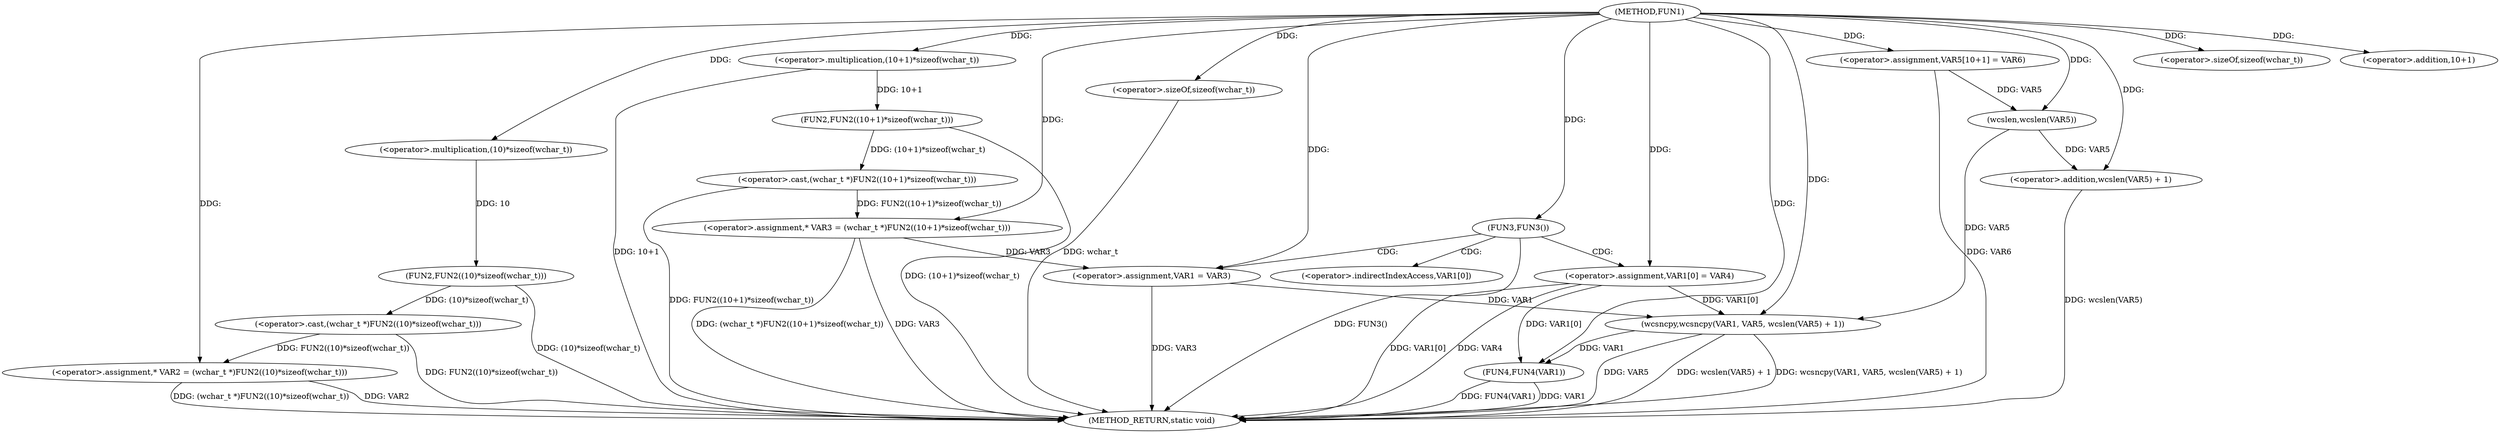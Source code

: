 digraph FUN1 {  
"1000100" [label = "(METHOD,FUN1)" ]
"1000150" [label = "(METHOD_RETURN,static void)" ]
"1000104" [label = "(<operator>.assignment,* VAR2 = (wchar_t *)FUN2((10)*sizeof(wchar_t)))" ]
"1000106" [label = "(<operator>.cast,(wchar_t *)FUN2((10)*sizeof(wchar_t)))" ]
"1000108" [label = "(FUN2,FUN2((10)*sizeof(wchar_t)))" ]
"1000109" [label = "(<operator>.multiplication,(10)*sizeof(wchar_t))" ]
"1000111" [label = "(<operator>.sizeOf,sizeof(wchar_t))" ]
"1000114" [label = "(<operator>.assignment,* VAR3 = (wchar_t *)FUN2((10+1)*sizeof(wchar_t)))" ]
"1000116" [label = "(<operator>.cast,(wchar_t *)FUN2((10+1)*sizeof(wchar_t)))" ]
"1000118" [label = "(FUN2,FUN2((10+1)*sizeof(wchar_t)))" ]
"1000119" [label = "(<operator>.multiplication,(10+1)*sizeof(wchar_t))" ]
"1000120" [label = "(<operator>.addition,10+1)" ]
"1000123" [label = "(<operator>.sizeOf,sizeof(wchar_t))" ]
"1000126" [label = "(FUN3,FUN3())" ]
"1000128" [label = "(<operator>.assignment,VAR1 = VAR3)" ]
"1000131" [label = "(<operator>.assignment,VAR1[0] = VAR4)" ]
"1000138" [label = "(<operator>.assignment,VAR5[10+1] = VAR6)" ]
"1000141" [label = "(wcsncpy,wcsncpy(VAR1, VAR5, wcslen(VAR5) + 1))" ]
"1000144" [label = "(<operator>.addition,wcslen(VAR5) + 1)" ]
"1000145" [label = "(wcslen,wcslen(VAR5))" ]
"1000148" [label = "(FUN4,FUN4(VAR1))" ]
"1000132" [label = "(<operator>.indirectIndexAccess,VAR1[0])" ]
  "1000106" -> "1000150"  [ label = "DDG: FUN2((10)*sizeof(wchar_t))"] 
  "1000104" -> "1000150"  [ label = "DDG: VAR2"] 
  "1000138" -> "1000150"  [ label = "DDG: VAR6"] 
  "1000141" -> "1000150"  [ label = "DDG: wcslen(VAR5) + 1"] 
  "1000114" -> "1000150"  [ label = "DDG: VAR3"] 
  "1000116" -> "1000150"  [ label = "DDG: FUN2((10+1)*sizeof(wchar_t))"] 
  "1000118" -> "1000150"  [ label = "DDG: (10+1)*sizeof(wchar_t)"] 
  "1000114" -> "1000150"  [ label = "DDG: (wchar_t *)FUN2((10+1)*sizeof(wchar_t))"] 
  "1000128" -> "1000150"  [ label = "DDG: VAR3"] 
  "1000126" -> "1000150"  [ label = "DDG: FUN3()"] 
  "1000131" -> "1000150"  [ label = "DDG: VAR1[0]"] 
  "1000141" -> "1000150"  [ label = "DDG: wcsncpy(VAR1, VAR5, wcslen(VAR5) + 1)"] 
  "1000148" -> "1000150"  [ label = "DDG: VAR1"] 
  "1000148" -> "1000150"  [ label = "DDG: FUN4(VAR1)"] 
  "1000131" -> "1000150"  [ label = "DDG: VAR4"] 
  "1000119" -> "1000150"  [ label = "DDG: 10+1"] 
  "1000141" -> "1000150"  [ label = "DDG: VAR5"] 
  "1000144" -> "1000150"  [ label = "DDG: wcslen(VAR5)"] 
  "1000104" -> "1000150"  [ label = "DDG: (wchar_t *)FUN2((10)*sizeof(wchar_t))"] 
  "1000108" -> "1000150"  [ label = "DDG: (10)*sizeof(wchar_t)"] 
  "1000123" -> "1000150"  [ label = "DDG: wchar_t"] 
  "1000106" -> "1000104"  [ label = "DDG: FUN2((10)*sizeof(wchar_t))"] 
  "1000100" -> "1000104"  [ label = "DDG: "] 
  "1000108" -> "1000106"  [ label = "DDG: (10)*sizeof(wchar_t)"] 
  "1000109" -> "1000108"  [ label = "DDG: 10"] 
  "1000100" -> "1000109"  [ label = "DDG: "] 
  "1000100" -> "1000111"  [ label = "DDG: "] 
  "1000116" -> "1000114"  [ label = "DDG: FUN2((10+1)*sizeof(wchar_t))"] 
  "1000100" -> "1000114"  [ label = "DDG: "] 
  "1000118" -> "1000116"  [ label = "DDG: (10+1)*sizeof(wchar_t)"] 
  "1000119" -> "1000118"  [ label = "DDG: 10+1"] 
  "1000100" -> "1000119"  [ label = "DDG: "] 
  "1000100" -> "1000120"  [ label = "DDG: "] 
  "1000100" -> "1000123"  [ label = "DDG: "] 
  "1000100" -> "1000126"  [ label = "DDG: "] 
  "1000114" -> "1000128"  [ label = "DDG: VAR3"] 
  "1000100" -> "1000128"  [ label = "DDG: "] 
  "1000100" -> "1000131"  [ label = "DDG: "] 
  "1000100" -> "1000138"  [ label = "DDG: "] 
  "1000131" -> "1000141"  [ label = "DDG: VAR1[0]"] 
  "1000128" -> "1000141"  [ label = "DDG: VAR1"] 
  "1000100" -> "1000141"  [ label = "DDG: "] 
  "1000145" -> "1000141"  [ label = "DDG: VAR5"] 
  "1000145" -> "1000144"  [ label = "DDG: VAR5"] 
  "1000138" -> "1000145"  [ label = "DDG: VAR5"] 
  "1000100" -> "1000145"  [ label = "DDG: "] 
  "1000100" -> "1000144"  [ label = "DDG: "] 
  "1000141" -> "1000148"  [ label = "DDG: VAR1"] 
  "1000131" -> "1000148"  [ label = "DDG: VAR1[0]"] 
  "1000100" -> "1000148"  [ label = "DDG: "] 
  "1000126" -> "1000132"  [ label = "CDG: "] 
  "1000126" -> "1000128"  [ label = "CDG: "] 
  "1000126" -> "1000131"  [ label = "CDG: "] 
}
